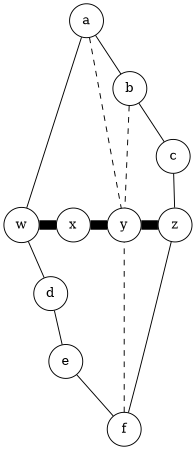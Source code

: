 graph prune_path {
node [shape=circle];
size="10,3"
width=0
{rank=same; w x y z; }

a -- w;
a -- y[style=dashed];
a -- b;
b -- y[style=dashed];
b -- c;
c -- z;

w -- x[style="setlinewidth(10)"];
x -- y[style="setlinewidth(10)"];
y -- z[style="setlinewidth(10)"];

w -- d;
d -- e;
e -- f;
f -- y[style=dashed];
f -- z;
}
